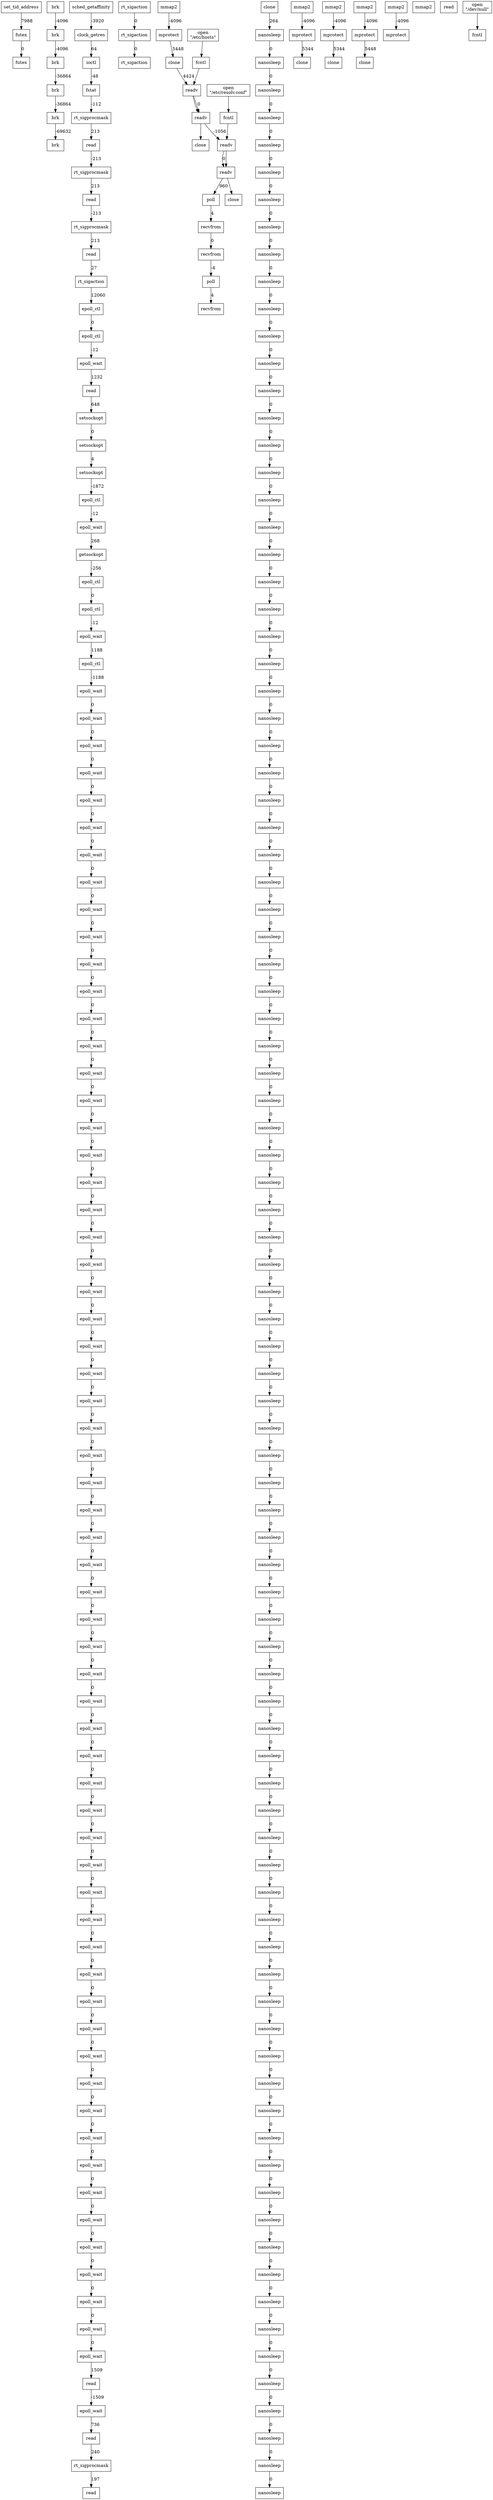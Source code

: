 // test
digraph "System Call Flow" {
	1 [label=set_tid_address shape=box]
	78 [label=futex shape=box]
	79 [label=futex shape=box]
	3 [label=brk shape=box]
	5 [label=brk shape=box]
	6 [label=brk shape=box]
	32 [label=brk shape=box]
	33 [label=brk shape=box]
	90 [label=brk shape=box]
	4 [label=sched_getaffinity shape=box]
	9 [label=clock_getres shape=box]
	13 [label=ioctl shape=box]
	14 [label=fstat shape=box]
	15 [label=rt_sigprocmask shape=box]
	16 [label=read shape=box]
	21 [label=rt_sigprocmask shape=box]
	22 [label=read shape=box]
	26 [label=rt_sigprocmask shape=box]
	27 [label=read shape=box]
	31 [label=rt_sigaction shape=box]
	50 [label=epoll_ctl shape=box]
	51 [label=epoll_ctl shape=box]
	76 [label=epoll_wait shape=box]
	77 [label=read shape=box]
	83 [label=setsockopt shape=box]
	84 [label=setsockopt shape=box]
	85 [label=setsockopt shape=box]
	87 [label=epoll_ctl shape=box]
	88 [label=epoll_wait shape=box]
	89 [label=getsockopt shape=box]
	92 [label=epoll_ctl shape=box]
	93 [label=epoll_ctl shape=box]
	94 [label=epoll_wait shape=box]
	96 [label=epoll_ctl shape=box]
	98 [label=epoll_wait shape=box]
	99 [label=epoll_wait shape=box]
	100 [label=epoll_wait shape=box]
	101 [label=epoll_wait shape=box]
	102 [label=epoll_wait shape=box]
	103 [label=epoll_wait shape=box]
	106 [label=epoll_wait shape=box]
	110 [label=epoll_wait shape=box]
	111 [label=epoll_wait shape=box]
	114 [label=epoll_wait shape=box]
	118 [label=epoll_wait shape=box]
	119 [label=epoll_wait shape=box]
	122 [label=epoll_wait shape=box]
	126 [label=epoll_wait shape=box]
	127 [label=epoll_wait shape=box]
	130 [label=epoll_wait shape=box]
	133 [label=epoll_wait shape=box]
	135 [label=epoll_wait shape=box]
	138 [label=epoll_wait shape=box]
	141 [label=epoll_wait shape=box]
	142 [label=epoll_wait shape=box]
	146 [label=epoll_wait shape=box]
	149 [label=epoll_wait shape=box]
	150 [label=epoll_wait shape=box]
	154 [label=epoll_wait shape=box]
	157 [label=epoll_wait shape=box]
	158 [label=epoll_wait shape=box]
	162 [label=epoll_wait shape=box]
	165 [label=epoll_wait shape=box]
	166 [label=epoll_wait shape=box]
	170 [label=epoll_wait shape=box]
	173 [label=epoll_wait shape=box]
	174 [label=epoll_wait shape=box]
	178 [label=epoll_wait shape=box]
	181 [label=epoll_wait shape=box]
	182 [label=epoll_wait shape=box]
	186 [label=epoll_wait shape=box]
	189 [label=epoll_wait shape=box]
	190 [label=epoll_wait shape=box]
	194 [label=epoll_wait shape=box]
	197 [label=epoll_wait shape=box]
	198 [label=epoll_wait shape=box]
	202 [label=epoll_wait shape=box]
	205 [label=epoll_wait shape=box]
	206 [label=epoll_wait shape=box]
	209 [label=epoll_wait shape=box]
	213 [label=epoll_wait shape=box]
	214 [label=epoll_wait shape=box]
	217 [label=epoll_wait shape=box]
	220 [label=epoll_wait shape=box]
	222 [label=epoll_wait shape=box]
	225 [label=epoll_wait shape=box]
	228 [label=epoll_wait shape=box]
	230 [label=epoll_wait shape=box]
	233 [label=epoll_wait shape=box]
	236 [label=epoll_wait shape=box]
	238 [label=epoll_wait shape=box]
	241 [label=epoll_wait shape=box]
	244 [label=epoll_wait shape=box]
	246 [label=epoll_wait shape=box]
	249 [label=epoll_wait shape=box]
	250 [label=epoll_wait shape=box]
	251 [label=read shape=box]
	255 [label=epoll_wait shape=box]
	256 [label=read shape=box]
	257 [label=rt_sigprocmask shape=box]
	258 [label=read shape=box]
	18 [label=rt_sigaction shape=box]
	23 [label=rt_sigaction shape=box]
	28 [label=rt_sigaction shape=box]
	35 [label=mmap2 shape=box]
	36 [label=mprotect shape=box]
	40 [label=clone shape=box]
	56 [label=readv shape=box]
	57 [label=readv shape=box]
	61 [label=readv shape=box]
	62 [label=readv shape=box]
	69 [label=poll shape=box]
	70 [label=recvfrom shape=box]
	71 [label=recvfrom shape=box]
	72 [label=poll shape=box]
	73 [label=recvfrom shape=box]
	37 [label=clone shape=box]
	104 [label=nanosleep shape=box]
	105 [label=nanosleep shape=box]
	107 [label=nanosleep shape=box]
	108 [label=nanosleep shape=box]
	109 [label=nanosleep shape=box]
	112 [label=nanosleep shape=box]
	113 [label=nanosleep shape=box]
	115 [label=nanosleep shape=box]
	116 [label=nanosleep shape=box]
	117 [label=nanosleep shape=box]
	120 [label=nanosleep shape=box]
	121 [label=nanosleep shape=box]
	123 [label=nanosleep shape=box]
	124 [label=nanosleep shape=box]
	125 [label=nanosleep shape=box]
	128 [label=nanosleep shape=box]
	129 [label=nanosleep shape=box]
	131 [label=nanosleep shape=box]
	132 [label=nanosleep shape=box]
	134 [label=nanosleep shape=box]
	136 [label=nanosleep shape=box]
	137 [label=nanosleep shape=box]
	139 [label=nanosleep shape=box]
	140 [label=nanosleep shape=box]
	143 [label=nanosleep shape=box]
	144 [label=nanosleep shape=box]
	145 [label=nanosleep shape=box]
	147 [label=nanosleep shape=box]
	148 [label=nanosleep shape=box]
	151 [label=nanosleep shape=box]
	152 [label=nanosleep shape=box]
	153 [label=nanosleep shape=box]
	155 [label=nanosleep shape=box]
	156 [label=nanosleep shape=box]
	159 [label=nanosleep shape=box]
	160 [label=nanosleep shape=box]
	161 [label=nanosleep shape=box]
	163 [label=nanosleep shape=box]
	164 [label=nanosleep shape=box]
	167 [label=nanosleep shape=box]
	168 [label=nanosleep shape=box]
	169 [label=nanosleep shape=box]
	171 [label=nanosleep shape=box]
	172 [label=nanosleep shape=box]
	175 [label=nanosleep shape=box]
	176 [label=nanosleep shape=box]
	177 [label=nanosleep shape=box]
	179 [label=nanosleep shape=box]
	180 [label=nanosleep shape=box]
	183 [label=nanosleep shape=box]
	184 [label=nanosleep shape=box]
	185 [label=nanosleep shape=box]
	187 [label=nanosleep shape=box]
	188 [label=nanosleep shape=box]
	191 [label=nanosleep shape=box]
	192 [label=nanosleep shape=box]
	193 [label=nanosleep shape=box]
	195 [label=nanosleep shape=box]
	196 [label=nanosleep shape=box]
	199 [label=nanosleep shape=box]
	200 [label=nanosleep shape=box]
	201 [label=nanosleep shape=box]
	203 [label=nanosleep shape=box]
	204 [label=nanosleep shape=box]
	207 [label=nanosleep shape=box]
	208 [label=nanosleep shape=box]
	210 [label=nanosleep shape=box]
	211 [label=nanosleep shape=box]
	212 [label=nanosleep shape=box]
	215 [label=nanosleep shape=box]
	216 [label=nanosleep shape=box]
	218 [label=nanosleep shape=box]
	219 [label=nanosleep shape=box]
	221 [label=nanosleep shape=box]
	223 [label=nanosleep shape=box]
	224 [label=nanosleep shape=box]
	226 [label=nanosleep shape=box]
	227 [label=nanosleep shape=box]
	229 [label=nanosleep shape=box]
	231 [label=nanosleep shape=box]
	232 [label=nanosleep shape=box]
	234 [label=nanosleep shape=box]
	235 [label=nanosleep shape=box]
	237 [label=nanosleep shape=box]
	239 [label=nanosleep shape=box]
	240 [label=nanosleep shape=box]
	242 [label=nanosleep shape=box]
	243 [label=nanosleep shape=box]
	245 [label=nanosleep shape=box]
	247 [label=nanosleep shape=box]
	248 [label=nanosleep shape=box]
	37 [label=clone shape=box]
	38 [label=mmap2 shape=box]
	39 [label=mprotect shape=box]
	43 [label=clone shape=box]
	41 [label=mmap2 shape=box]
	42 [label=mprotect shape=box]
	46 [label=clone shape=box]
	44 [label=mmap2 shape=box]
	45 [label=mprotect shape=box]
	49 [label=clone shape=box]
	47 [label=mmap2 shape=box]
	48 [label=mprotect shape=box]
	66 [label=mmap2 shape=box]
	95 [label=read shape=box]
	1 -> 78 [label=7988]
	78 -> 79 [label=0]
	3 -> 5 [label=-4096]
	5 -> 6 [label=-4096]
	6 -> 32 [label=-36864]
	32 -> 33 [label=-36864]
	33 -> 90 [label=-69632]
	4 -> 9 [label=-3920]
	9 -> 13 [label=64]
	13 -> 14 [label=-48]
	14 -> 15 [label=-112]
	15 -> 16 [label=213]
	16 -> 21 [label=-213]
	21 -> 22 [label=213]
	22 -> 26 [label=-213]
	26 -> 27 [label=213]
	27 -> 31 [label=27]
	31 -> 50 [label=12060]
	50 -> 51 [label=0]
	51 -> 76 [label=-12]
	76 -> 77 [label=1232]
	77 -> 83 [label=648]
	83 -> 84 [label=0]
	84 -> 85 [label=4]
	85 -> 87 [label=-1872]
	87 -> 88 [label=-12]
	88 -> 89 [label=268]
	89 -> 92 [label=-256]
	92 -> 93 [label=0]
	93 -> 94 [label=-12]
	94 -> 96 [label=1188]
	96 -> 98 [label=-1188]
	98 -> 99 [label=0]
	99 -> 100 [label=0]
	100 -> 101 [label=0]
	101 -> 102 [label=0]
	102 -> 103 [label=0]
	103 -> 106 [label=0]
	106 -> 110 [label=0]
	110 -> 111 [label=0]
	111 -> 114 [label=0]
	114 -> 118 [label=0]
	118 -> 119 [label=0]
	119 -> 122 [label=0]
	122 -> 126 [label=0]
	126 -> 127 [label=0]
	127 -> 130 [label=0]
	130 -> 133 [label=0]
	133 -> 135 [label=0]
	135 -> 138 [label=0]
	138 -> 141 [label=0]
	141 -> 142 [label=0]
	142 -> 146 [label=0]
	146 -> 149 [label=0]
	149 -> 150 [label=0]
	150 -> 154 [label=0]
	154 -> 157 [label=0]
	157 -> 158 [label=0]
	158 -> 162 [label=0]
	162 -> 165 [label=0]
	165 -> 166 [label=0]
	166 -> 170 [label=0]
	170 -> 173 [label=0]
	173 -> 174 [label=0]
	174 -> 178 [label=0]
	178 -> 181 [label=0]
	181 -> 182 [label=0]
	182 -> 186 [label=0]
	186 -> 189 [label=0]
	189 -> 190 [label=0]
	190 -> 194 [label=0]
	194 -> 197 [label=0]
	197 -> 198 [label=0]
	198 -> 202 [label=0]
	202 -> 205 [label=0]
	205 -> 206 [label=0]
	206 -> 209 [label=0]
	209 -> 213 [label=0]
	213 -> 214 [label=0]
	214 -> 217 [label=0]
	217 -> 220 [label=0]
	220 -> 222 [label=0]
	222 -> 225 [label=0]
	225 -> 228 [label=0]
	228 -> 230 [label=0]
	230 -> 233 [label=0]
	233 -> 236 [label=0]
	236 -> 238 [label=0]
	238 -> 241 [label=0]
	241 -> 244 [label=0]
	244 -> 246 [label=0]
	246 -> 249 [label=0]
	249 -> 250 [label=0]
	250 -> 251 [label=1509]
	251 -> 255 [label=-1509]
	255 -> 256 [label=736]
	256 -> 257 [label=240]
	257 -> 258 [label=197]
	18 -> 23 [label=0]
	23 -> 28 [label=0]
	35 -> 36 [label=-4096]
	36 -> 40 [label=5448]
	40 -> 56 [label=4424]
	56 -> 57 [label=0]
	57 -> 61 [label=-1056]
	61 -> 62 [label=0]
	62 -> 69 [label=960]
	69 -> 70 [label=4]
	70 -> 71 [label=0]
	71 -> 72 [label=-4]
	72 -> 73 [label=4]
	37 -> 104 [label=264]
	104 -> 105 [label=0]
	105 -> 107 [label=0]
	107 -> 108 [label=0]
	108 -> 109 [label=0]
	109 -> 112 [label=0]
	112 -> 113 [label=0]
	113 -> 115 [label=0]
	115 -> 116 [label=0]
	116 -> 117 [label=0]
	117 -> 120 [label=0]
	120 -> 121 [label=0]
	121 -> 123 [label=0]
	123 -> 124 [label=0]
	124 -> 125 [label=0]
	125 -> 128 [label=0]
	128 -> 129 [label=0]
	129 -> 131 [label=0]
	131 -> 132 [label=0]
	132 -> 134 [label=0]
	134 -> 136 [label=0]
	136 -> 137 [label=0]
	137 -> 139 [label=0]
	139 -> 140 [label=0]
	140 -> 143 [label=0]
	143 -> 144 [label=0]
	144 -> 145 [label=0]
	145 -> 147 [label=0]
	147 -> 148 [label=0]
	148 -> 151 [label=0]
	151 -> 152 [label=0]
	152 -> 153 [label=0]
	153 -> 155 [label=0]
	155 -> 156 [label=0]
	156 -> 159 [label=0]
	159 -> 160 [label=0]
	160 -> 161 [label=0]
	161 -> 163 [label=0]
	163 -> 164 [label=0]
	164 -> 167 [label=0]
	167 -> 168 [label=0]
	168 -> 169 [label=0]
	169 -> 171 [label=0]
	171 -> 172 [label=0]
	172 -> 175 [label=0]
	175 -> 176 [label=0]
	176 -> 177 [label=0]
	177 -> 179 [label=0]
	179 -> 180 [label=0]
	180 -> 183 [label=0]
	183 -> 184 [label=0]
	184 -> 185 [label=0]
	185 -> 187 [label=0]
	187 -> 188 [label=0]
	188 -> 191 [label=0]
	191 -> 192 [label=0]
	192 -> 193 [label=0]
	193 -> 195 [label=0]
	195 -> 196 [label=0]
	196 -> 199 [label=0]
	199 -> 200 [label=0]
	200 -> 201 [label=0]
	201 -> 203 [label=0]
	203 -> 204 [label=0]
	204 -> 207 [label=0]
	207 -> 208 [label=0]
	208 -> 210 [label=0]
	210 -> 211 [label=0]
	211 -> 212 [label=0]
	212 -> 215 [label=0]
	215 -> 216 [label=0]
	216 -> 218 [label=0]
	218 -> 219 [label=0]
	219 -> 221 [label=0]
	221 -> 223 [label=0]
	223 -> 224 [label=0]
	224 -> 226 [label=0]
	226 -> 227 [label=0]
	227 -> 229 [label=0]
	229 -> 231 [label=0]
	231 -> 232 [label=0]
	232 -> 234 [label=0]
	234 -> 235 [label=0]
	235 -> 237 [label=0]
	237 -> 239 [label=0]
	239 -> 240 [label=0]
	240 -> 242 [label=0]
	242 -> 243 [label=0]
	243 -> 245 [label=0]
	245 -> 247 [label=0]
	247 -> 248 [label=0]
	38 -> 39 [label=-4096]
	39 -> 43 [label=5344]
	41 -> 42 [label=-4096]
	42 -> 46 [label=5344]
	44 -> 45 [label=-4096]
	45 -> 49 [label=5448]
	47 -> 48 [label=-4096]
	53 [label="open
\"/etc/hosts\"" shape=box]
	54 [label=fcntl shape=box]
	56 [label=readv shape=box]
	57 [label=readv shape=box]
	58 [label=close shape=box]
	59 [label="open
\"/etc/resolv.conf\"" shape=box]
	60 [label=fcntl shape=box]
	61 [label=readv shape=box]
	62 [label=readv shape=box]
	63 [label=close shape=box]
	80 [label="open
\"/dev/null\"" shape=box]
	81 [label=fcntl shape=box]
	53 -> 54
	54 -> 56
	56 -> 57
	57 -> 58
	59 -> 60
	60 -> 61
	61 -> 62
	62 -> 63
	80 -> 81
}
